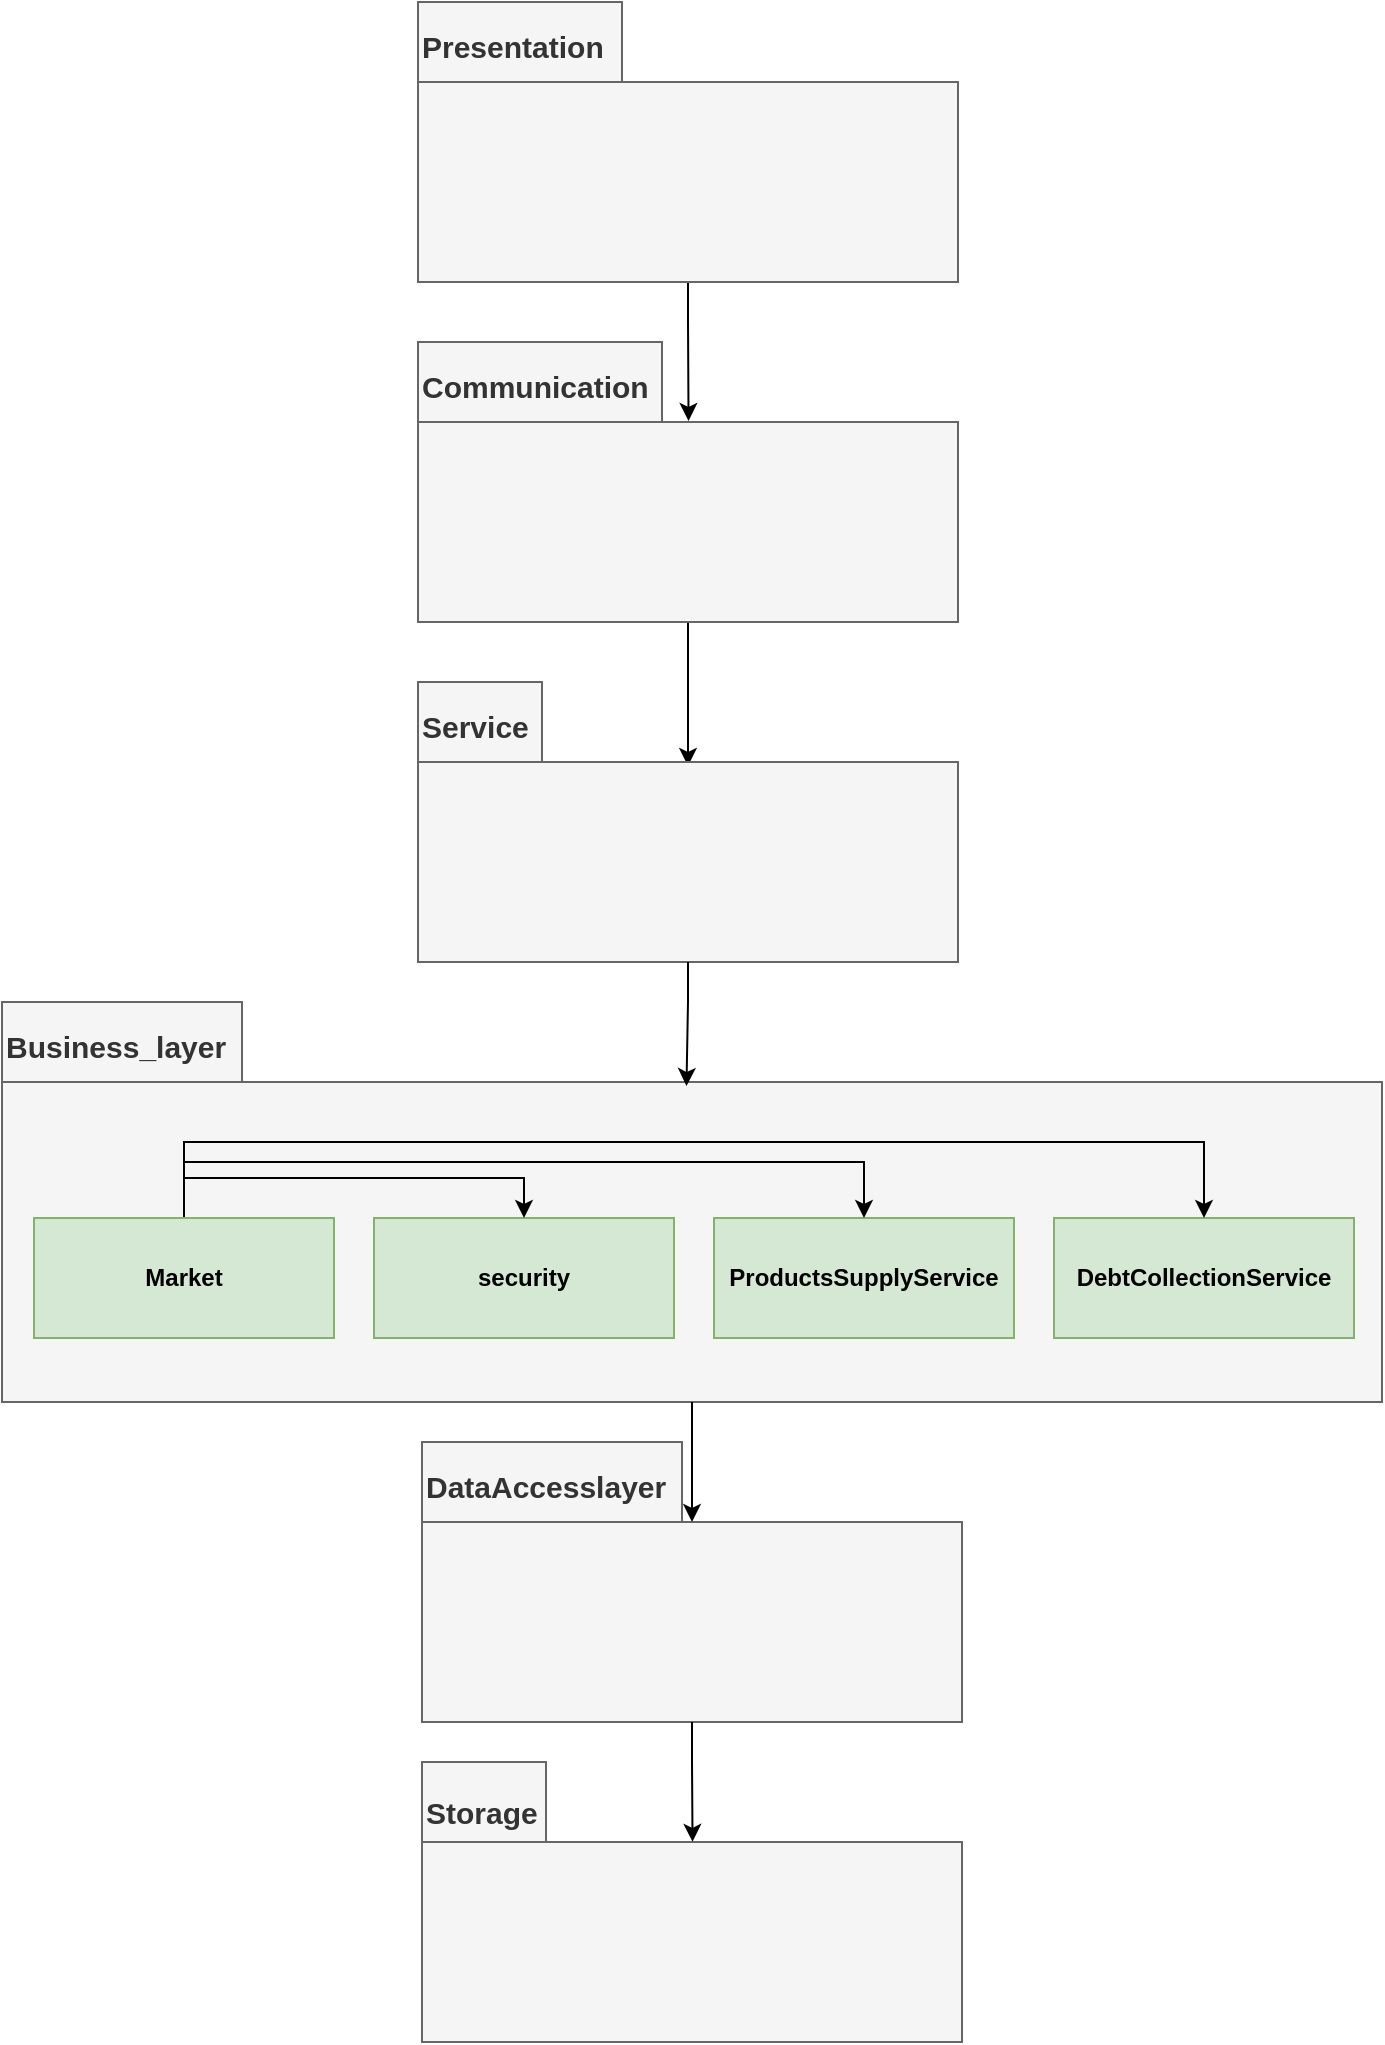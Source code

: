 <mxfile version="17.2.4" type="google"><diagram id="WINiYsrLR5DF2flFKfvO" name="Page-1"><mxGraphModel dx="1483" dy="770" grid="1" gridSize="10" guides="1" tooltips="1" connect="1" arrows="1" fold="1" page="1" pageScale="1" pageWidth="850" pageHeight="1100" math="0" shadow="0"><root><mxCell id="0"/><mxCell id="1" parent="0"/><mxCell id="gpHsnzqi3Fg0UTR9Mf0X-21" style="edgeStyle=orthogonalEdgeStyle;rounded=0;orthogonalLoop=1;jettySize=auto;html=1;fontSize=15;entryX=0.501;entryY=0.282;entryDx=0;entryDy=0;entryPerimeter=0;" edge="1" parent="1" source="gpHsnzqi3Fg0UTR9Mf0X-1" target="gpHsnzqi3Fg0UTR9Mf0X-2"><mxGeometry relative="1" as="geometry"/></mxCell><mxCell id="gpHsnzqi3Fg0UTR9Mf0X-1" value="&lt;font style=&quot;font-size: 15px ; line-height: 0.5&quot;&gt;Presentation&lt;/font&gt;" style="shape=folder;fontStyle=1;spacingTop=10;tabWidth=102;tabHeight=40;tabPosition=left;html=1;align=left;verticalAlign=top;fillColor=#f5f5f5;fontColor=#333333;strokeColor=#666666;" vertex="1" parent="1"><mxGeometry x="288" y="40" width="270" height="140" as="geometry"/></mxCell><mxCell id="gpHsnzqi3Fg0UTR9Mf0X-22" style="edgeStyle=orthogonalEdgeStyle;rounded=0;orthogonalLoop=1;jettySize=auto;html=1;entryX=0.5;entryY=0.3;entryDx=0;entryDy=0;entryPerimeter=0;fontSize=15;" edge="1" parent="1" source="gpHsnzqi3Fg0UTR9Mf0X-2" target="gpHsnzqi3Fg0UTR9Mf0X-3"><mxGeometry relative="1" as="geometry"/></mxCell><mxCell id="gpHsnzqi3Fg0UTR9Mf0X-2" value="&lt;font style=&quot;font-size: 15px ; line-height: 0.5&quot;&gt;Communication&lt;/font&gt;" style="shape=folder;fontStyle=1;spacingTop=10;tabWidth=122;tabHeight=40;tabPosition=left;html=1;align=left;verticalAlign=top;fillColor=#f5f5f5;fontColor=#333333;strokeColor=#666666;" vertex="1" parent="1"><mxGeometry x="288" y="210" width="270" height="140" as="geometry"/></mxCell><mxCell id="gpHsnzqi3Fg0UTR9Mf0X-3" value="&lt;font style=&quot;font-size: 15px ; line-height: 0.5&quot;&gt;Service&lt;/font&gt;" style="shape=folder;fontStyle=1;spacingTop=10;tabWidth=62;tabHeight=40;tabPosition=left;html=1;align=left;verticalAlign=top;fillColor=#f5f5f5;fontColor=#333333;strokeColor=#666666;" vertex="1" parent="1"><mxGeometry x="288" y="380" width="270" height="140" as="geometry"/></mxCell><mxCell id="gpHsnzqi3Fg0UTR9Mf0X-4" value="&lt;font style=&quot;font-size: 15px ; line-height: 0.5&quot;&gt;Business_layer&lt;/font&gt;" style="shape=folder;fontStyle=1;spacingTop=10;tabWidth=120;tabHeight=40;tabPosition=left;html=1;align=left;verticalAlign=top;fillColor=#f5f5f5;fontColor=#333333;strokeColor=#666666;" vertex="1" parent="1"><mxGeometry x="80" y="540" width="690" height="200" as="geometry"/></mxCell><mxCell id="gpHsnzqi3Fg0UTR9Mf0X-5" value="&lt;font style=&quot;font-size: 15px ; line-height: 0.5&quot;&gt;DataAccesslayer&lt;/font&gt;" style="shape=folder;fontStyle=1;spacingTop=10;tabWidth=130;tabHeight=40;tabPosition=left;html=1;align=left;verticalAlign=top;fillColor=#f5f5f5;fontColor=#333333;strokeColor=#666666;" vertex="1" parent="1"><mxGeometry x="290" y="760" width="270" height="140" as="geometry"/></mxCell><mxCell id="gpHsnzqi3Fg0UTR9Mf0X-6" value="&lt;span style=&quot;font-size: 15px&quot;&gt;Storage&lt;/span&gt;" style="shape=folder;fontStyle=1;spacingTop=10;tabWidth=62;tabHeight=40;tabPosition=left;html=1;align=left;verticalAlign=top;fillColor=#f5f5f5;fontColor=#333333;strokeColor=#666666;" vertex="1" parent="1"><mxGeometry x="290" y="920" width="270" height="140" as="geometry"/></mxCell><mxCell id="gpHsnzqi3Fg0UTR9Mf0X-7" value="&lt;span style=&quot;font-weight: 700&quot;&gt;DebtCollectionService&lt;/span&gt;" style="rounded=0;whiteSpace=wrap;html=1;fillColor=#d5e8d4;strokeColor=#82b366;" vertex="1" parent="1"><mxGeometry x="606" y="648" width="150" height="60" as="geometry"/></mxCell><mxCell id="gpHsnzqi3Fg0UTR9Mf0X-8" value="&lt;span style=&quot;font-weight: 700&quot;&gt;ProductsSupplyService&lt;/span&gt;" style="rounded=0;whiteSpace=wrap;html=1;fillColor=#d5e8d4;strokeColor=#82b366;" vertex="1" parent="1"><mxGeometry x="436" y="648" width="150" height="60" as="geometry"/></mxCell><mxCell id="gpHsnzqi3Fg0UTR9Mf0X-9" value="&lt;b&gt;security&lt;/b&gt;" style="rounded=0;whiteSpace=wrap;html=1;fillColor=#d5e8d4;strokeColor=#82b366;" vertex="1" parent="1"><mxGeometry x="266" y="648" width="150" height="60" as="geometry"/></mxCell><mxCell id="gpHsnzqi3Fg0UTR9Mf0X-11" style="edgeStyle=orthogonalEdgeStyle;rounded=0;orthogonalLoop=1;jettySize=auto;html=1;exitX=0.5;exitY=0;exitDx=0;exitDy=0;entryX=0.5;entryY=0;entryDx=0;entryDy=0;fontSize=15;" edge="1" parent="1" source="gpHsnzqi3Fg0UTR9Mf0X-10" target="gpHsnzqi3Fg0UTR9Mf0X-9"><mxGeometry relative="1" as="geometry"/></mxCell><mxCell id="gpHsnzqi3Fg0UTR9Mf0X-12" style="edgeStyle=orthogonalEdgeStyle;rounded=0;orthogonalLoop=1;jettySize=auto;html=1;entryX=0.5;entryY=0;entryDx=0;entryDy=0;fontSize=15;exitX=0.5;exitY=0;exitDx=0;exitDy=0;" edge="1" parent="1" source="gpHsnzqi3Fg0UTR9Mf0X-10" target="gpHsnzqi3Fg0UTR9Mf0X-8"><mxGeometry relative="1" as="geometry"><Array as="points"><mxPoint x="171" y="620"/><mxPoint x="511" y="620"/></Array></mxGeometry></mxCell><mxCell id="gpHsnzqi3Fg0UTR9Mf0X-13" style="edgeStyle=orthogonalEdgeStyle;rounded=0;orthogonalLoop=1;jettySize=auto;html=1;entryX=0.5;entryY=0;entryDx=0;entryDy=0;fontSize=15;exitX=0.5;exitY=0;exitDx=0;exitDy=0;" edge="1" parent="1" source="gpHsnzqi3Fg0UTR9Mf0X-10" target="gpHsnzqi3Fg0UTR9Mf0X-7"><mxGeometry relative="1" as="geometry"><Array as="points"><mxPoint x="171" y="610"/><mxPoint x="681" y="610"/></Array></mxGeometry></mxCell><mxCell id="gpHsnzqi3Fg0UTR9Mf0X-10" value="&lt;b&gt;Market&lt;/b&gt;" style="rounded=0;whiteSpace=wrap;html=1;fillColor=#d5e8d4;strokeColor=#82b366;" vertex="1" parent="1"><mxGeometry x="96" y="648" width="150" height="60" as="geometry"/></mxCell><mxCell id="gpHsnzqi3Fg0UTR9Mf0X-23" style="edgeStyle=orthogonalEdgeStyle;rounded=0;orthogonalLoop=1;jettySize=auto;html=1;fontSize=15;exitX=0.5;exitY=1;exitDx=0;exitDy=0;exitPerimeter=0;entryX=0.496;entryY=0.21;entryDx=0;entryDy=0;entryPerimeter=0;" edge="1" parent="1" source="gpHsnzqi3Fg0UTR9Mf0X-3" target="gpHsnzqi3Fg0UTR9Mf0X-4"><mxGeometry relative="1" as="geometry"><mxPoint x="225" y="360" as="sourcePoint"/><mxPoint x="300" y="540" as="targetPoint"/></mxGeometry></mxCell><mxCell id="gpHsnzqi3Fg0UTR9Mf0X-24" style="edgeStyle=orthogonalEdgeStyle;rounded=0;orthogonalLoop=1;jettySize=auto;html=1;fontSize=15;exitX=0.5;exitY=1;exitDx=0;exitDy=0;exitPerimeter=0;" edge="1" parent="1" source="gpHsnzqi3Fg0UTR9Mf0X-4"><mxGeometry relative="1" as="geometry"><mxPoint x="433" y="530" as="sourcePoint"/><mxPoint x="425" y="800" as="targetPoint"/><Array as="points"/></mxGeometry></mxCell><mxCell id="gpHsnzqi3Fg0UTR9Mf0X-25" style="edgeStyle=orthogonalEdgeStyle;rounded=0;orthogonalLoop=1;jettySize=auto;html=1;fontSize=15;exitX=0.5;exitY=1;exitDx=0;exitDy=0;exitPerimeter=0;entryX=0.501;entryY=0.285;entryDx=0;entryDy=0;entryPerimeter=0;" edge="1" parent="1" source="gpHsnzqi3Fg0UTR9Mf0X-5" target="gpHsnzqi3Fg0UTR9Mf0X-6"><mxGeometry relative="1" as="geometry"><mxPoint x="443" y="540" as="sourcePoint"/><mxPoint x="413" y="920" as="targetPoint"/></mxGeometry></mxCell></root></mxGraphModel></diagram></mxfile>